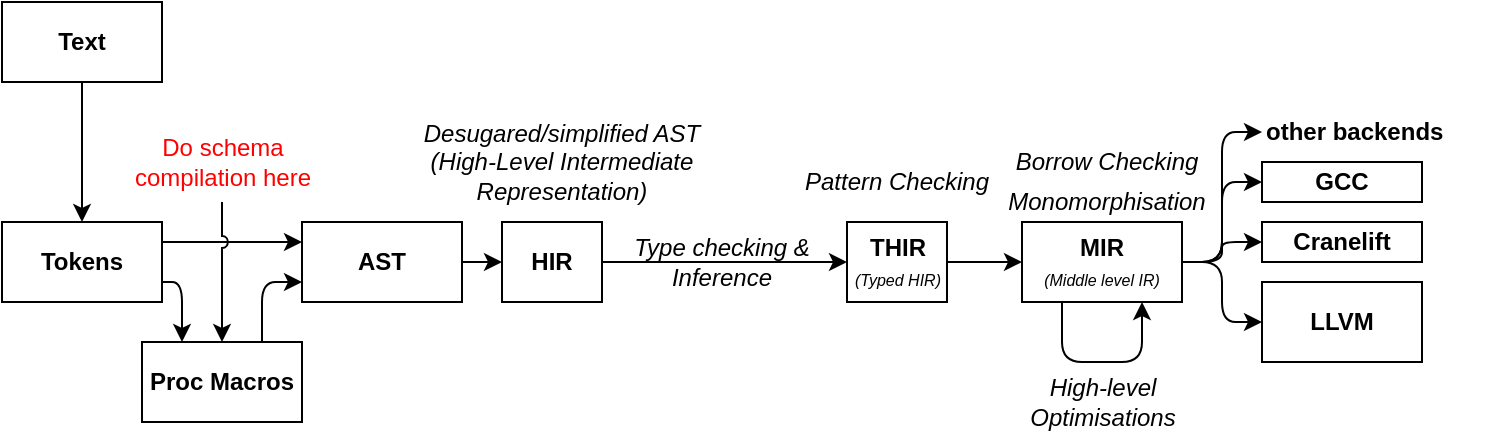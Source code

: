 <mxfile>
    <diagram id="tAN8NZ4DE1g8z-2Pw55R" name="Page-1">
        <mxGraphModel dx="1282" dy="1008" grid="1" gridSize="10" guides="1" tooltips="1" connect="1" arrows="1" fold="1" page="1" pageScale="1" pageWidth="850" pageHeight="1100" math="0" shadow="0">
            <root>
                <mxCell id="0"/>
                <mxCell id="1" parent="0"/>
                <mxCell id="18" style="edgeStyle=orthogonalEdgeStyle;html=1;exitX=1;exitY=0.75;exitDx=0;exitDy=0;entryX=0.25;entryY=0;entryDx=0;entryDy=0;" edge="1" parent="1" source="2" target="17">
                    <mxGeometry relative="1" as="geometry"/>
                </mxCell>
                <mxCell id="20" style="edgeStyle=orthogonalEdgeStyle;html=1;exitX=1;exitY=0.25;exitDx=0;exitDy=0;entryX=0;entryY=0.25;entryDx=0;entryDy=0;" edge="1" parent="1" source="2" target="3">
                    <mxGeometry relative="1" as="geometry"/>
                </mxCell>
                <mxCell id="2" value="Tokens" style="rounded=0;whiteSpace=wrap;html=1;fontStyle=1" vertex="1" parent="1">
                    <mxGeometry x="10" y="140" width="80" height="40" as="geometry"/>
                </mxCell>
                <mxCell id="15" style="edgeStyle=orthogonalEdgeStyle;html=1;exitX=1;exitY=0.5;exitDx=0;exitDy=0;entryX=0;entryY=0.5;entryDx=0;entryDy=0;" edge="1" parent="1" source="3" target="4">
                    <mxGeometry relative="1" as="geometry"/>
                </mxCell>
                <mxCell id="3" value="AST" style="rounded=0;whiteSpace=wrap;html=1;fontStyle=1" vertex="1" parent="1">
                    <mxGeometry x="160" y="140" width="80" height="40" as="geometry"/>
                </mxCell>
                <mxCell id="14" style="edgeStyle=orthogonalEdgeStyle;html=1;exitX=1;exitY=0.5;exitDx=0;exitDy=0;entryX=0;entryY=0.5;entryDx=0;entryDy=0;" edge="1" parent="1" source="4" target="5">
                    <mxGeometry relative="1" as="geometry"/>
                </mxCell>
                <mxCell id="4" value="HIR" style="rounded=0;whiteSpace=wrap;html=1;fontStyle=1" vertex="1" parent="1">
                    <mxGeometry x="260" y="140" width="50" height="40" as="geometry"/>
                </mxCell>
                <mxCell id="13" style="edgeStyle=orthogonalEdgeStyle;html=1;exitX=1;exitY=0.5;exitDx=0;exitDy=0;entryX=0;entryY=0.5;entryDx=0;entryDy=0;" edge="1" parent="1" source="5" target="6">
                    <mxGeometry relative="1" as="geometry"/>
                </mxCell>
                <mxCell id="5" value="THIR&lt;br&gt;&lt;span style=&quot;font-weight: normal;&quot;&gt;&lt;i&gt;&lt;font style=&quot;font-size: 8px;&quot;&gt;(Typed HIR)&lt;/font&gt;&lt;/i&gt;&lt;/span&gt;" style="rounded=0;whiteSpace=wrap;html=1;fontStyle=1" vertex="1" parent="1">
                    <mxGeometry x="432.5" y="140" width="50" height="40" as="geometry"/>
                </mxCell>
                <mxCell id="10" style="edgeStyle=orthogonalEdgeStyle;html=1;exitX=1;exitY=0.5;exitDx=0;exitDy=0;entryX=0;entryY=0.5;entryDx=0;entryDy=0;" edge="1" parent="1" source="6" target="7">
                    <mxGeometry relative="1" as="geometry"/>
                </mxCell>
                <mxCell id="11" style="edgeStyle=orthogonalEdgeStyle;html=1;exitX=1;exitY=0.5;exitDx=0;exitDy=0;entryX=0;entryY=0.5;entryDx=0;entryDy=0;" edge="1" parent="1" source="6" target="8">
                    <mxGeometry relative="1" as="geometry"/>
                </mxCell>
                <mxCell id="12" style="edgeStyle=orthogonalEdgeStyle;html=1;exitX=1;exitY=0.5;exitDx=0;exitDy=0;entryX=0;entryY=0.5;entryDx=0;entryDy=0;" edge="1" parent="1" source="6" target="9">
                    <mxGeometry relative="1" as="geometry"/>
                </mxCell>
                <mxCell id="31" style="jumpStyle=arc;html=1;exitX=0.25;exitY=1;exitDx=0;exitDy=0;edgeStyle=orthogonalEdgeStyle;entryX=0.75;entryY=1;entryDx=0;entryDy=0;" edge="1" parent="1" source="6" target="6">
                    <mxGeometry relative="1" as="geometry">
                        <mxPoint x="580" y="200" as="targetPoint"/>
                        <Array as="points">
                            <mxPoint x="540" y="210"/>
                            <mxPoint x="580" y="210"/>
                        </Array>
                    </mxGeometry>
                </mxCell>
                <mxCell id="35" style="edgeStyle=orthogonalEdgeStyle;jumpStyle=arc;html=1;exitX=1;exitY=0.5;exitDx=0;exitDy=0;entryX=0;entryY=0.5;entryDx=0;entryDy=0;" edge="1" parent="1" source="6" target="34">
                    <mxGeometry relative="1" as="geometry"/>
                </mxCell>
                <mxCell id="6" value="MIR&lt;br&gt;&lt;span style=&quot;font-weight: normal;&quot;&gt;&lt;i&gt;&lt;font style=&quot;font-size: 8px;&quot;&gt;(Middle level IR)&lt;/font&gt;&lt;/i&gt;&lt;/span&gt;" style="rounded=0;whiteSpace=wrap;html=1;fontStyle=1" vertex="1" parent="1">
                    <mxGeometry x="520" y="140" width="80" height="40" as="geometry"/>
                </mxCell>
                <mxCell id="7" value="LLVM" style="rounded=0;whiteSpace=wrap;html=1;fontStyle=1" vertex="1" parent="1">
                    <mxGeometry x="640" y="170" width="80" height="40" as="geometry"/>
                </mxCell>
                <mxCell id="8" value="Cranelift" style="rounded=0;whiteSpace=wrap;html=1;fontStyle=1" vertex="1" parent="1">
                    <mxGeometry x="640" y="140" width="80" height="20" as="geometry"/>
                </mxCell>
                <mxCell id="9" value="GCC" style="rounded=0;whiteSpace=wrap;html=1;fontStyle=1" vertex="1" parent="1">
                    <mxGeometry x="640" y="110" width="80" height="20" as="geometry"/>
                </mxCell>
                <mxCell id="19" style="edgeStyle=orthogonalEdgeStyle;html=1;exitX=0.75;exitY=0;exitDx=0;exitDy=0;entryX=0;entryY=0.75;entryDx=0;entryDy=0;" edge="1" parent="1" source="17" target="3">
                    <mxGeometry relative="1" as="geometry"/>
                </mxCell>
                <mxCell id="17" value="Proc Macros" style="rounded=0;whiteSpace=wrap;html=1;fontStyle=1" vertex="1" parent="1">
                    <mxGeometry x="80" y="200" width="80" height="40" as="geometry"/>
                </mxCell>
                <mxCell id="22" style="edgeStyle=orthogonalEdgeStyle;html=1;exitX=0.5;exitY=1;exitDx=0;exitDy=0;entryX=0.5;entryY=0;entryDx=0;entryDy=0;jumpStyle=arc;" edge="1" parent="1" source="21" target="17">
                    <mxGeometry relative="1" as="geometry"/>
                </mxCell>
                <mxCell id="21" value="Do schema compilation here" style="text;html=1;strokeColor=none;fillColor=none;align=center;verticalAlign=middle;whiteSpace=wrap;rounded=0;fontColor=#FF0000;" vertex="1" parent="1">
                    <mxGeometry x="62.5" y="90" width="115" height="40" as="geometry"/>
                </mxCell>
                <mxCell id="23" value="Desugared/simplified AST&lt;br&gt;(High-Level Intermediate Representation)" style="text;html=1;strokeColor=none;fillColor=none;align=center;verticalAlign=middle;whiteSpace=wrap;rounded=0;fontStyle=2" vertex="1" parent="1">
                    <mxGeometry x="210" y="90" width="160" height="40" as="geometry"/>
                </mxCell>
                <mxCell id="26" value="Type checking &amp;amp; Inference" style="text;html=1;strokeColor=none;fillColor=none;align=center;verticalAlign=middle;whiteSpace=wrap;rounded=0;fontStyle=2" vertex="1" parent="1">
                    <mxGeometry x="320" y="140" width="100" height="40" as="geometry"/>
                </mxCell>
                <mxCell id="28" value="Pattern Checking" style="text;html=1;strokeColor=none;fillColor=none;align=center;verticalAlign=middle;whiteSpace=wrap;rounded=0;fontStyle=2" vertex="1" parent="1">
                    <mxGeometry x="400" y="100" width="115" height="40" as="geometry"/>
                </mxCell>
                <mxCell id="29" value="Borrow Checking" style="text;html=1;strokeColor=none;fillColor=none;align=center;verticalAlign=middle;whiteSpace=wrap;rounded=0;fontStyle=2" vertex="1" parent="1">
                    <mxGeometry x="505" y="100" width="115" height="20" as="geometry"/>
                </mxCell>
                <mxCell id="30" value="High-level Optimisations" style="text;html=1;strokeColor=none;fillColor=none;align=center;verticalAlign=middle;whiteSpace=wrap;rounded=0;fontStyle=2" vertex="1" parent="1">
                    <mxGeometry x="502.5" y="210" width="115" height="40" as="geometry"/>
                </mxCell>
                <mxCell id="32" value="Monomorphisation" style="text;html=1;strokeColor=none;fillColor=none;align=center;verticalAlign=middle;whiteSpace=wrap;rounded=0;fontStyle=2" vertex="1" parent="1">
                    <mxGeometry x="505" y="120" width="115" height="20" as="geometry"/>
                </mxCell>
                <mxCell id="34" value="&lt;span style=&quot;font-style: normal;&quot;&gt;other backends&lt;/span&gt;" style="text;html=1;strokeColor=none;fillColor=none;align=left;verticalAlign=middle;whiteSpace=wrap;rounded=0;fontStyle=3" vertex="1" parent="1">
                    <mxGeometry x="640" y="80" width="115" height="30" as="geometry"/>
                </mxCell>
                <mxCell id="38" style="edgeStyle=orthogonalEdgeStyle;jumpStyle=arc;html=1;exitX=0.5;exitY=1;exitDx=0;exitDy=0;entryX=0.5;entryY=0;entryDx=0;entryDy=0;fontSize=8;" edge="1" parent="1" source="37" target="2">
                    <mxGeometry relative="1" as="geometry"/>
                </mxCell>
                <mxCell id="37" value="Text" style="rounded=0;whiteSpace=wrap;html=1;fontStyle=1" vertex="1" parent="1">
                    <mxGeometry x="10" y="30" width="80" height="40" as="geometry"/>
                </mxCell>
            </root>
        </mxGraphModel>
    </diagram>
</mxfile>